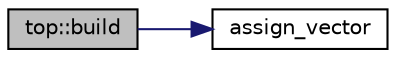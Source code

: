 digraph "top::build"
{
 // INTERACTIVE_SVG=YES
 // LATEX_PDF_SIZE
  edge [fontname="Helvetica",fontsize="10",labelfontname="Helvetica",labelfontsize="10"];
  node [fontname="Helvetica",fontsize="10",shape=record];
  rankdir="LR";
  Node1 [label="top::build",height=0.2,width=0.4,color="black", fillcolor="grey75", style="filled", fontcolor="black",tooltip=" "];
  Node1 -> Node2 [color="midnightblue",fontsize="10",style="solid",fontname="Helvetica"];
  Node2 [label="assign_vector",height=0.2,width=0.4,color="black", fillcolor="white", style="filled",URL="$events_2bsm__4tops_2include_2bsm__4tops_2particles_8h.html#abc8e469e00ba416b858c38af76a2553e",tooltip=" "];
}
